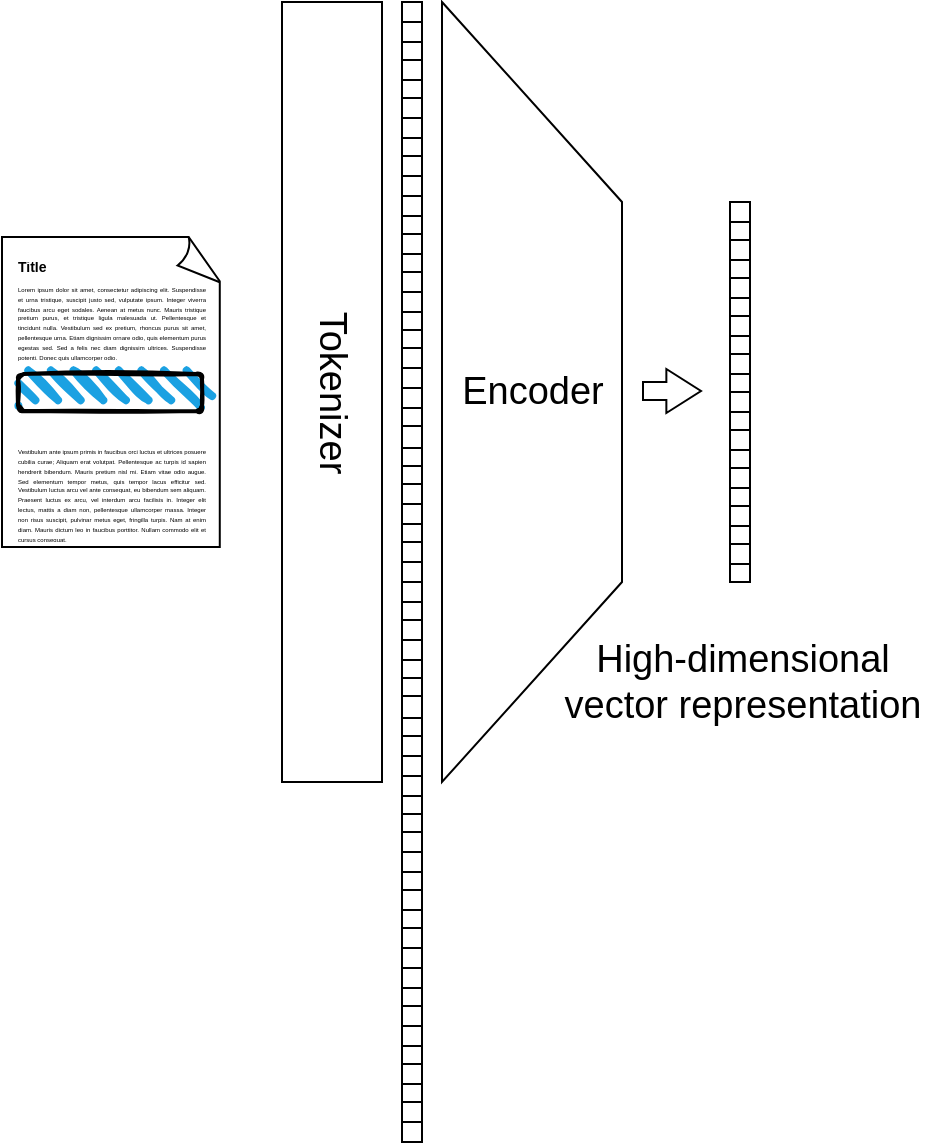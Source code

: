 <mxfile version="28.2.1">
  <diagram name="Page-1" id="63RkQB6hJiAMp5PNXHpP">
    <mxGraphModel dx="523" dy="417" grid="1" gridSize="10" guides="1" tooltips="1" connect="1" arrows="1" fold="1" page="1" pageScale="1" pageWidth="980" pageHeight="690" math="0" shadow="0">
      <root>
        <mxCell id="0" />
        <mxCell id="1" parent="0" />
        <mxCell id="D6EPefc00M1v3JbbzIcs-1" value="" style="shape=trapezoid;perimeter=trapezoidPerimeter;whiteSpace=wrap;html=1;fixedSize=1;rotation=90;size=100;" parent="1" vertex="1">
          <mxGeometry x="90" y="160" width="390" height="90" as="geometry" />
        </mxCell>
        <mxCell id="D6EPefc00M1v3JbbzIcs-21" value="" style="shape=table;startSize=0;container=1;collapsible=0;childLayout=tableLayout;" parent="1" vertex="1">
          <mxGeometry x="384" y="110" width="10" height="190" as="geometry" />
        </mxCell>
        <mxCell id="D6EPefc00M1v3JbbzIcs-22" value="" style="shape=tableRow;horizontal=0;startSize=0;swimlaneHead=0;swimlaneBody=0;strokeColor=inherit;top=0;left=0;bottom=0;right=0;collapsible=0;dropTarget=0;fillColor=none;points=[[0,0.5],[1,0.5]];portConstraint=eastwest;" parent="D6EPefc00M1v3JbbzIcs-21" vertex="1">
          <mxGeometry width="10" height="10" as="geometry" />
        </mxCell>
        <mxCell id="D6EPefc00M1v3JbbzIcs-23" value="" style="shape=partialRectangle;html=1;whiteSpace=wrap;connectable=0;strokeColor=inherit;overflow=hidden;fillColor=none;top=0;left=0;bottom=0;right=0;pointerEvents=1;" parent="D6EPefc00M1v3JbbzIcs-22" vertex="1">
          <mxGeometry width="10" height="10" as="geometry">
            <mxRectangle width="10" height="10" as="alternateBounds" />
          </mxGeometry>
        </mxCell>
        <mxCell id="D6EPefc00M1v3JbbzIcs-24" value="" style="shape=tableRow;horizontal=0;startSize=0;swimlaneHead=0;swimlaneBody=0;strokeColor=inherit;top=0;left=0;bottom=0;right=0;collapsible=0;dropTarget=0;fillColor=none;points=[[0,0.5],[1,0.5]];portConstraint=eastwest;" parent="D6EPefc00M1v3JbbzIcs-21" vertex="1">
          <mxGeometry y="10" width="10" height="9" as="geometry" />
        </mxCell>
        <mxCell id="D6EPefc00M1v3JbbzIcs-25" value="" style="shape=partialRectangle;html=1;whiteSpace=wrap;connectable=0;strokeColor=inherit;overflow=hidden;fillColor=none;top=0;left=0;bottom=0;right=0;pointerEvents=1;" parent="D6EPefc00M1v3JbbzIcs-24" vertex="1">
          <mxGeometry width="10" height="9" as="geometry">
            <mxRectangle width="10" height="9" as="alternateBounds" />
          </mxGeometry>
        </mxCell>
        <mxCell id="D6EPefc00M1v3JbbzIcs-26" value="" style="shape=tableRow;horizontal=0;startSize=0;swimlaneHead=0;swimlaneBody=0;strokeColor=inherit;top=0;left=0;bottom=0;right=0;collapsible=0;dropTarget=0;fillColor=none;points=[[0,0.5],[1,0.5]];portConstraint=eastwest;" parent="D6EPefc00M1v3JbbzIcs-21" vertex="1">
          <mxGeometry y="19" width="10" height="10" as="geometry" />
        </mxCell>
        <mxCell id="D6EPefc00M1v3JbbzIcs-27" value="" style="shape=partialRectangle;html=1;whiteSpace=wrap;connectable=0;strokeColor=inherit;overflow=hidden;fillColor=none;top=0;left=0;bottom=0;right=0;pointerEvents=1;" parent="D6EPefc00M1v3JbbzIcs-26" vertex="1">
          <mxGeometry width="10" height="10" as="geometry">
            <mxRectangle width="10" height="10" as="alternateBounds" />
          </mxGeometry>
        </mxCell>
        <mxCell id="D6EPefc00M1v3JbbzIcs-28" value="" style="shape=tableRow;horizontal=0;startSize=0;swimlaneHead=0;swimlaneBody=0;strokeColor=inherit;top=0;left=0;bottom=0;right=0;collapsible=0;dropTarget=0;fillColor=none;points=[[0,0.5],[1,0.5]];portConstraint=eastwest;" parent="D6EPefc00M1v3JbbzIcs-21" vertex="1">
          <mxGeometry y="29" width="10" height="9" as="geometry" />
        </mxCell>
        <mxCell id="D6EPefc00M1v3JbbzIcs-29" value="" style="shape=partialRectangle;html=1;whiteSpace=wrap;connectable=0;strokeColor=inherit;overflow=hidden;fillColor=none;top=0;left=0;bottom=0;right=0;pointerEvents=1;" parent="D6EPefc00M1v3JbbzIcs-28" vertex="1">
          <mxGeometry width="10" height="9" as="geometry">
            <mxRectangle width="10" height="9" as="alternateBounds" />
          </mxGeometry>
        </mxCell>
        <mxCell id="D6EPefc00M1v3JbbzIcs-30" value="" style="shape=tableRow;horizontal=0;startSize=0;swimlaneHead=0;swimlaneBody=0;strokeColor=inherit;top=0;left=0;bottom=0;right=0;collapsible=0;dropTarget=0;fillColor=none;points=[[0,0.5],[1,0.5]];portConstraint=eastwest;" parent="D6EPefc00M1v3JbbzIcs-21" vertex="1">
          <mxGeometry y="38" width="10" height="10" as="geometry" />
        </mxCell>
        <mxCell id="D6EPefc00M1v3JbbzIcs-31" value="" style="shape=partialRectangle;html=1;whiteSpace=wrap;connectable=0;strokeColor=inherit;overflow=hidden;fillColor=none;top=0;left=0;bottom=0;right=0;pointerEvents=1;" parent="D6EPefc00M1v3JbbzIcs-30" vertex="1">
          <mxGeometry width="10" height="10" as="geometry">
            <mxRectangle width="10" height="10" as="alternateBounds" />
          </mxGeometry>
        </mxCell>
        <mxCell id="D6EPefc00M1v3JbbzIcs-32" value="" style="shape=tableRow;horizontal=0;startSize=0;swimlaneHead=0;swimlaneBody=0;strokeColor=inherit;top=0;left=0;bottom=0;right=0;collapsible=0;dropTarget=0;fillColor=none;points=[[0,0.5],[1,0.5]];portConstraint=eastwest;" parent="D6EPefc00M1v3JbbzIcs-21" vertex="1">
          <mxGeometry y="48" width="10" height="9" as="geometry" />
        </mxCell>
        <mxCell id="D6EPefc00M1v3JbbzIcs-33" value="" style="shape=partialRectangle;html=1;whiteSpace=wrap;connectable=0;strokeColor=inherit;overflow=hidden;fillColor=none;top=0;left=0;bottom=0;right=0;pointerEvents=1;" parent="D6EPefc00M1v3JbbzIcs-32" vertex="1">
          <mxGeometry width="10" height="9" as="geometry">
            <mxRectangle width="10" height="9" as="alternateBounds" />
          </mxGeometry>
        </mxCell>
        <mxCell id="D6EPefc00M1v3JbbzIcs-34" value="" style="shape=tableRow;horizontal=0;startSize=0;swimlaneHead=0;swimlaneBody=0;strokeColor=inherit;top=0;left=0;bottom=0;right=0;collapsible=0;dropTarget=0;fillColor=none;points=[[0,0.5],[1,0.5]];portConstraint=eastwest;" parent="D6EPefc00M1v3JbbzIcs-21" vertex="1">
          <mxGeometry y="57" width="10" height="10" as="geometry" />
        </mxCell>
        <mxCell id="D6EPefc00M1v3JbbzIcs-35" value="" style="shape=partialRectangle;html=1;whiteSpace=wrap;connectable=0;strokeColor=inherit;overflow=hidden;fillColor=none;top=0;left=0;bottom=0;right=0;pointerEvents=1;" parent="D6EPefc00M1v3JbbzIcs-34" vertex="1">
          <mxGeometry width="10" height="10" as="geometry">
            <mxRectangle width="10" height="10" as="alternateBounds" />
          </mxGeometry>
        </mxCell>
        <mxCell id="D6EPefc00M1v3JbbzIcs-36" value="" style="shape=tableRow;horizontal=0;startSize=0;swimlaneHead=0;swimlaneBody=0;strokeColor=inherit;top=0;left=0;bottom=0;right=0;collapsible=0;dropTarget=0;fillColor=none;points=[[0,0.5],[1,0.5]];portConstraint=eastwest;" parent="D6EPefc00M1v3JbbzIcs-21" vertex="1">
          <mxGeometry y="67" width="10" height="9" as="geometry" />
        </mxCell>
        <mxCell id="D6EPefc00M1v3JbbzIcs-37" value="" style="shape=partialRectangle;html=1;whiteSpace=wrap;connectable=0;strokeColor=inherit;overflow=hidden;fillColor=none;top=0;left=0;bottom=0;right=0;pointerEvents=1;" parent="D6EPefc00M1v3JbbzIcs-36" vertex="1">
          <mxGeometry width="10" height="9" as="geometry">
            <mxRectangle width="10" height="9" as="alternateBounds" />
          </mxGeometry>
        </mxCell>
        <mxCell id="D6EPefc00M1v3JbbzIcs-38" value="" style="shape=tableRow;horizontal=0;startSize=0;swimlaneHead=0;swimlaneBody=0;strokeColor=inherit;top=0;left=0;bottom=0;right=0;collapsible=0;dropTarget=0;fillColor=none;points=[[0,0.5],[1,0.5]];portConstraint=eastwest;" parent="D6EPefc00M1v3JbbzIcs-21" vertex="1">
          <mxGeometry y="76" width="10" height="10" as="geometry" />
        </mxCell>
        <mxCell id="D6EPefc00M1v3JbbzIcs-39" value="" style="shape=partialRectangle;html=1;whiteSpace=wrap;connectable=0;strokeColor=inherit;overflow=hidden;fillColor=none;top=0;left=0;bottom=0;right=0;pointerEvents=1;" parent="D6EPefc00M1v3JbbzIcs-38" vertex="1">
          <mxGeometry width="10" height="10" as="geometry">
            <mxRectangle width="10" height="10" as="alternateBounds" />
          </mxGeometry>
        </mxCell>
        <mxCell id="D6EPefc00M1v3JbbzIcs-40" value="" style="shape=tableRow;horizontal=0;startSize=0;swimlaneHead=0;swimlaneBody=0;strokeColor=inherit;top=0;left=0;bottom=0;right=0;collapsible=0;dropTarget=0;fillColor=none;points=[[0,0.5],[1,0.5]];portConstraint=eastwest;" parent="D6EPefc00M1v3JbbzIcs-21" vertex="1">
          <mxGeometry y="86" width="10" height="9" as="geometry" />
        </mxCell>
        <mxCell id="D6EPefc00M1v3JbbzIcs-41" value="" style="shape=partialRectangle;html=1;whiteSpace=wrap;connectable=0;strokeColor=inherit;overflow=hidden;fillColor=none;top=0;left=0;bottom=0;right=0;pointerEvents=1;" parent="D6EPefc00M1v3JbbzIcs-40" vertex="1">
          <mxGeometry width="10" height="9" as="geometry">
            <mxRectangle width="10" height="9" as="alternateBounds" />
          </mxGeometry>
        </mxCell>
        <mxCell id="D6EPefc00M1v3JbbzIcs-42" value="" style="shape=tableRow;horizontal=0;startSize=0;swimlaneHead=0;swimlaneBody=0;strokeColor=inherit;top=0;left=0;bottom=0;right=0;collapsible=0;dropTarget=0;fillColor=none;points=[[0,0.5],[1,0.5]];portConstraint=eastwest;" parent="D6EPefc00M1v3JbbzIcs-21" vertex="1">
          <mxGeometry y="95" width="10" height="10" as="geometry" />
        </mxCell>
        <mxCell id="D6EPefc00M1v3JbbzIcs-43" value="" style="shape=partialRectangle;html=1;whiteSpace=wrap;connectable=0;strokeColor=inherit;overflow=hidden;fillColor=none;top=0;left=0;bottom=0;right=0;pointerEvents=1;" parent="D6EPefc00M1v3JbbzIcs-42" vertex="1">
          <mxGeometry width="10" height="10" as="geometry">
            <mxRectangle width="10" height="10" as="alternateBounds" />
          </mxGeometry>
        </mxCell>
        <mxCell id="D6EPefc00M1v3JbbzIcs-44" value="" style="shape=tableRow;horizontal=0;startSize=0;swimlaneHead=0;swimlaneBody=0;strokeColor=inherit;top=0;left=0;bottom=0;right=0;collapsible=0;dropTarget=0;fillColor=none;points=[[0,0.5],[1,0.5]];portConstraint=eastwest;" parent="D6EPefc00M1v3JbbzIcs-21" vertex="1">
          <mxGeometry y="105" width="10" height="9" as="geometry" />
        </mxCell>
        <mxCell id="D6EPefc00M1v3JbbzIcs-45" value="" style="shape=partialRectangle;html=1;whiteSpace=wrap;connectable=0;strokeColor=inherit;overflow=hidden;fillColor=none;top=0;left=0;bottom=0;right=0;pointerEvents=1;" parent="D6EPefc00M1v3JbbzIcs-44" vertex="1">
          <mxGeometry width="10" height="9" as="geometry">
            <mxRectangle width="10" height="9" as="alternateBounds" />
          </mxGeometry>
        </mxCell>
        <mxCell id="D6EPefc00M1v3JbbzIcs-46" value="" style="shape=tableRow;horizontal=0;startSize=0;swimlaneHead=0;swimlaneBody=0;strokeColor=inherit;top=0;left=0;bottom=0;right=0;collapsible=0;dropTarget=0;fillColor=none;points=[[0,0.5],[1,0.5]];portConstraint=eastwest;" parent="D6EPefc00M1v3JbbzIcs-21" vertex="1">
          <mxGeometry y="114" width="10" height="10" as="geometry" />
        </mxCell>
        <mxCell id="D6EPefc00M1v3JbbzIcs-47" value="" style="shape=partialRectangle;html=1;whiteSpace=wrap;connectable=0;strokeColor=inherit;overflow=hidden;fillColor=none;top=0;left=0;bottom=0;right=0;pointerEvents=1;" parent="D6EPefc00M1v3JbbzIcs-46" vertex="1">
          <mxGeometry width="10" height="10" as="geometry">
            <mxRectangle width="10" height="10" as="alternateBounds" />
          </mxGeometry>
        </mxCell>
        <mxCell id="D6EPefc00M1v3JbbzIcs-48" value="" style="shape=tableRow;horizontal=0;startSize=0;swimlaneHead=0;swimlaneBody=0;strokeColor=inherit;top=0;left=0;bottom=0;right=0;collapsible=0;dropTarget=0;fillColor=none;points=[[0,0.5],[1,0.5]];portConstraint=eastwest;" parent="D6EPefc00M1v3JbbzIcs-21" vertex="1">
          <mxGeometry y="124" width="10" height="9" as="geometry" />
        </mxCell>
        <mxCell id="D6EPefc00M1v3JbbzIcs-49" value="" style="shape=partialRectangle;html=1;whiteSpace=wrap;connectable=0;strokeColor=inherit;overflow=hidden;fillColor=none;top=0;left=0;bottom=0;right=0;pointerEvents=1;" parent="D6EPefc00M1v3JbbzIcs-48" vertex="1">
          <mxGeometry width="10" height="9" as="geometry">
            <mxRectangle width="10" height="9" as="alternateBounds" />
          </mxGeometry>
        </mxCell>
        <mxCell id="D6EPefc00M1v3JbbzIcs-50" value="" style="shape=tableRow;horizontal=0;startSize=0;swimlaneHead=0;swimlaneBody=0;strokeColor=inherit;top=0;left=0;bottom=0;right=0;collapsible=0;dropTarget=0;fillColor=none;points=[[0,0.5],[1,0.5]];portConstraint=eastwest;" parent="D6EPefc00M1v3JbbzIcs-21" vertex="1">
          <mxGeometry y="133" width="10" height="10" as="geometry" />
        </mxCell>
        <mxCell id="D6EPefc00M1v3JbbzIcs-51" value="" style="shape=partialRectangle;html=1;whiteSpace=wrap;connectable=0;strokeColor=inherit;overflow=hidden;fillColor=none;top=0;left=0;bottom=0;right=0;pointerEvents=1;" parent="D6EPefc00M1v3JbbzIcs-50" vertex="1">
          <mxGeometry width="10" height="10" as="geometry">
            <mxRectangle width="10" height="10" as="alternateBounds" />
          </mxGeometry>
        </mxCell>
        <mxCell id="D6EPefc00M1v3JbbzIcs-52" value="" style="shape=tableRow;horizontal=0;startSize=0;swimlaneHead=0;swimlaneBody=0;strokeColor=inherit;top=0;left=0;bottom=0;right=0;collapsible=0;dropTarget=0;fillColor=none;points=[[0,0.5],[1,0.5]];portConstraint=eastwest;" parent="D6EPefc00M1v3JbbzIcs-21" vertex="1">
          <mxGeometry y="143" width="10" height="9" as="geometry" />
        </mxCell>
        <mxCell id="D6EPefc00M1v3JbbzIcs-53" value="" style="shape=partialRectangle;html=1;whiteSpace=wrap;connectable=0;strokeColor=inherit;overflow=hidden;fillColor=none;top=0;left=0;bottom=0;right=0;pointerEvents=1;" parent="D6EPefc00M1v3JbbzIcs-52" vertex="1">
          <mxGeometry width="10" height="9" as="geometry">
            <mxRectangle width="10" height="9" as="alternateBounds" />
          </mxGeometry>
        </mxCell>
        <mxCell id="D6EPefc00M1v3JbbzIcs-54" value="" style="shape=tableRow;horizontal=0;startSize=0;swimlaneHead=0;swimlaneBody=0;strokeColor=inherit;top=0;left=0;bottom=0;right=0;collapsible=0;dropTarget=0;fillColor=none;points=[[0,0.5],[1,0.5]];portConstraint=eastwest;" parent="D6EPefc00M1v3JbbzIcs-21" vertex="1">
          <mxGeometry y="152" width="10" height="10" as="geometry" />
        </mxCell>
        <mxCell id="D6EPefc00M1v3JbbzIcs-55" value="" style="shape=partialRectangle;html=1;whiteSpace=wrap;connectable=0;strokeColor=inherit;overflow=hidden;fillColor=none;top=0;left=0;bottom=0;right=0;pointerEvents=1;" parent="D6EPefc00M1v3JbbzIcs-54" vertex="1">
          <mxGeometry width="10" height="10" as="geometry">
            <mxRectangle width="10" height="10" as="alternateBounds" />
          </mxGeometry>
        </mxCell>
        <mxCell id="D6EPefc00M1v3JbbzIcs-56" value="" style="shape=tableRow;horizontal=0;startSize=0;swimlaneHead=0;swimlaneBody=0;strokeColor=inherit;top=0;left=0;bottom=0;right=0;collapsible=0;dropTarget=0;fillColor=none;points=[[0,0.5],[1,0.5]];portConstraint=eastwest;" parent="D6EPefc00M1v3JbbzIcs-21" vertex="1">
          <mxGeometry y="162" width="10" height="9" as="geometry" />
        </mxCell>
        <mxCell id="D6EPefc00M1v3JbbzIcs-57" value="" style="shape=partialRectangle;html=1;whiteSpace=wrap;connectable=0;strokeColor=inherit;overflow=hidden;fillColor=none;top=0;left=0;bottom=0;right=0;pointerEvents=1;" parent="D6EPefc00M1v3JbbzIcs-56" vertex="1">
          <mxGeometry width="10" height="9" as="geometry">
            <mxRectangle width="10" height="9" as="alternateBounds" />
          </mxGeometry>
        </mxCell>
        <mxCell id="D6EPefc00M1v3JbbzIcs-58" value="" style="shape=tableRow;horizontal=0;startSize=0;swimlaneHead=0;swimlaneBody=0;strokeColor=inherit;top=0;left=0;bottom=0;right=0;collapsible=0;dropTarget=0;fillColor=none;points=[[0,0.5],[1,0.5]];portConstraint=eastwest;" parent="D6EPefc00M1v3JbbzIcs-21" vertex="1">
          <mxGeometry y="171" width="10" height="10" as="geometry" />
        </mxCell>
        <mxCell id="D6EPefc00M1v3JbbzIcs-59" value="" style="shape=partialRectangle;html=1;whiteSpace=wrap;connectable=0;strokeColor=inherit;overflow=hidden;fillColor=none;top=0;left=0;bottom=0;right=0;pointerEvents=1;" parent="D6EPefc00M1v3JbbzIcs-58" vertex="1">
          <mxGeometry width="10" height="10" as="geometry">
            <mxRectangle width="10" height="10" as="alternateBounds" />
          </mxGeometry>
        </mxCell>
        <mxCell id="D6EPefc00M1v3JbbzIcs-60" value="" style="shape=tableRow;horizontal=0;startSize=0;swimlaneHead=0;swimlaneBody=0;strokeColor=inherit;top=0;left=0;bottom=0;right=0;collapsible=0;dropTarget=0;fillColor=none;points=[[0,0.5],[1,0.5]];portConstraint=eastwest;" parent="D6EPefc00M1v3JbbzIcs-21" vertex="1">
          <mxGeometry y="181" width="10" height="9" as="geometry" />
        </mxCell>
        <mxCell id="D6EPefc00M1v3JbbzIcs-61" value="" style="shape=partialRectangle;html=1;whiteSpace=wrap;connectable=0;strokeColor=inherit;overflow=hidden;fillColor=none;top=0;left=0;bottom=0;right=0;pointerEvents=1;" parent="D6EPefc00M1v3JbbzIcs-60" vertex="1">
          <mxGeometry width="10" height="9" as="geometry">
            <mxRectangle width="10" height="9" as="alternateBounds" />
          </mxGeometry>
        </mxCell>
        <mxCell id="D6EPefc00M1v3JbbzIcs-62" value="&lt;div&gt;&lt;font style=&quot;font-size: 19px;&quot;&gt;High-dimensional&lt;/font&gt;&lt;/div&gt;&lt;div&gt;&lt;font style=&quot;font-size: 19px;&quot;&gt;vector representation&lt;/font&gt;&lt;/div&gt;" style="text;html=1;align=center;verticalAlign=middle;resizable=0;points=[];autosize=1;strokeColor=none;fillColor=none;" parent="1" vertex="1">
          <mxGeometry x="290" y="320" width="200" height="60" as="geometry" />
        </mxCell>
        <mxCell id="D6EPefc00M1v3JbbzIcs-63" value="&lt;font style=&quot;font-size: 19px;&quot;&gt;Encoder&lt;/font&gt;" style="text;html=1;align=center;verticalAlign=middle;resizable=0;points=[];autosize=1;strokeColor=none;fillColor=none;" parent="1" vertex="1">
          <mxGeometry x="240" y="185" width="90" height="40" as="geometry" />
        </mxCell>
        <mxCell id="D6EPefc00M1v3JbbzIcs-64" value="" style="shape=flexArrow;endArrow=classic;html=1;rounded=0;width=9;endSize=5.44;endWidth=12;" parent="1" edge="1">
          <mxGeometry width="50" height="50" relative="1" as="geometry">
            <mxPoint x="340" y="204.5" as="sourcePoint" />
            <mxPoint x="370" y="204.5" as="targetPoint" />
          </mxGeometry>
        </mxCell>
        <mxCell id="hwl1pWc82w8BFcPSDjfb-5" value="" style="group" vertex="1" connectable="0" parent="1">
          <mxGeometry x="20" y="127.5" width="110" height="155" as="geometry" />
        </mxCell>
        <mxCell id="hwl1pWc82w8BFcPSDjfb-1" value="" style="whiteSpace=wrap;html=1;shape=mxgraph.basic.document" vertex="1" parent="hwl1pWc82w8BFcPSDjfb-5">
          <mxGeometry width="110" height="155" as="geometry" />
        </mxCell>
        <mxCell id="hwl1pWc82w8BFcPSDjfb-3" value="&lt;div style=&quot;line-height: 30%;&quot;&gt;&lt;div align=&quot;justify&quot;&gt;&lt;font style=&quot;line-height: 30%; font-size: 7px;&quot;&gt;&lt;b&gt;Title&lt;/b&gt;&lt;/font&gt;&lt;font style=&quot;line-height: 30%; font-size: 3px;&quot;&gt;&lt;font&gt;&lt;br&gt;&lt;br&gt;Lorem ipsum dolor sit amet, consectetur adipiscing elit. Suspendisse et urna tristique, suscipit justo sed, vulputate ipsum. Integer viverra faucibus arcu eget sodales. Aenean at metus nunc. Mauris tristique pretium purus, et tristique ligula malesuada ut. Pellentesque et tincidunt nulla. Vestibulum sed ex pretium, rhoncus purus sit amet, pellentesque urna. Etiam dignissim ornare odio, quis elementum purus egestas sed. Sed a felis nec diam dignissim ultrices. Suspendisse potenti. Donec quis ullamcorper odio.&lt;/font&gt;&lt;/font&gt;&lt;/div&gt;&lt;div align=&quot;justify&quot; style=&quot;line-height: 0%;&quot;&gt;&lt;font style=&quot;font-size: 3px;&quot;&gt;&lt;br&gt;&lt;/font&gt;&lt;/div&gt;&lt;div align=&quot;justify&quot; style=&quot;line-height: 0%;&quot;&gt;&lt;font style=&quot;font-size: 3px;&quot;&gt;&lt;br&gt;&lt;/font&gt;&lt;/div&gt;&lt;div align=&quot;justify&quot; style=&quot;line-height: 0%;&quot;&gt;&lt;font style=&quot;font-size: 3px;&quot;&gt;&lt;br&gt;&lt;/font&gt;&lt;/div&gt;&lt;div align=&quot;justify&quot; style=&quot;line-height: 0%;&quot;&gt;&lt;font style=&quot;font-size: 3px;&quot;&gt;&lt;br&gt;&lt;/font&gt;&lt;/div&gt;&lt;div align=&quot;justify&quot; style=&quot;line-height: 0%;&quot;&gt;&lt;font style=&quot;font-size: 3px;&quot;&gt;&lt;br&gt;&lt;/font&gt;&lt;/div&gt;&lt;div align=&quot;justify&quot; style=&quot;line-height: 0%;&quot;&gt;&lt;font style=&quot;font-size: 3px;&quot;&gt;&lt;br&gt;&lt;/font&gt;&lt;/div&gt;&lt;div align=&quot;justify&quot; style=&quot;line-height: 0%;&quot;&gt;&lt;font style=&quot;font-size: 3px;&quot;&gt;&lt;br&gt;&lt;/font&gt;&lt;/div&gt;&lt;div align=&quot;justify&quot; style=&quot;line-height: 0%;&quot;&gt;&lt;font style=&quot;font-size: 3px;&quot;&gt;&lt;br&gt;&lt;/font&gt;&lt;/div&gt;&lt;div align=&quot;justify&quot; style=&quot;line-height: 0%;&quot;&gt;&lt;font style=&quot;font-size: 3px;&quot;&gt;&lt;br&gt;&lt;/font&gt;&lt;/div&gt;&lt;div align=&quot;justify&quot; style=&quot;line-height: 0%;&quot;&gt;&lt;font style=&quot;font-size: 3px;&quot;&gt;&lt;br&gt;&lt;/font&gt;&lt;/div&gt;&lt;div align=&quot;justify&quot; style=&quot;line-height: 0%;&quot;&gt;&lt;font style=&quot;font-size: 3px;&quot;&gt;&lt;br&gt;&lt;/font&gt;&lt;/div&gt;&lt;div align=&quot;justify&quot; style=&quot;line-height: 0%;&quot;&gt;&lt;font style=&quot;font-size: 3px;&quot;&gt;&lt;br&gt;&lt;/font&gt;&lt;/div&gt;&lt;div align=&quot;justify&quot; style=&quot;line-height: 0%;&quot;&gt;&lt;font style=&quot;font-size: 3px;&quot;&gt;&lt;br&gt;&lt;/font&gt;&lt;/div&gt;&lt;div align=&quot;justify&quot; style=&quot;line-height: 0%;&quot;&gt;&lt;font style=&quot;font-size: 3px;&quot;&gt;&lt;br&gt;&lt;/font&gt;&lt;/div&gt;&lt;div align=&quot;justify&quot;&gt;&lt;font style=&quot;line-height: 30%; font-size: 3px;&quot;&gt;Vestibulum ante ipsum primis in faucibus orci luctus et ultrices posuere cubilia curae; Aliquam erat volutpat. Pellentesque ac turpis id sapien hendrerit bibendum. Mauris pretium nisl mi. Etiam vitae odio augue. Sed elementum tempor metus, quis tempor lacus efficitur sed. Vestibulum luctus arcu vel ante consequat, eu bibendum sem aliquam. Praesent luctus ex arcu, vel interdum arcu facilisis in. Integer elit lectus, mattis a diam non, pellentesque ullamcorper massa. Integer non risus suscipit, pulvinar metus eget, fringilla turpis. Nam at enim diam. Mauris dictum leo in faucibus porttitor. Nullam commodo elit et cursus consequat.&lt;/font&gt;&lt;/div&gt;&lt;/div&gt;" style="text;html=1;whiteSpace=wrap;overflow=hidden;rounded=0;spacing=0;" vertex="1" parent="hwl1pWc82w8BFcPSDjfb-5">
          <mxGeometry x="8" y="7" width="92" height="140" as="geometry" />
        </mxCell>
        <mxCell id="hwl1pWc82w8BFcPSDjfb-4" value="" style="rounded=1;whiteSpace=wrap;html=1;strokeWidth=2;fillWeight=4;hachureGap=8;hachureAngle=45;fillColor=#1ba1e2;sketch=1;" vertex="1" parent="hwl1pWc82w8BFcPSDjfb-5">
          <mxGeometry x="8" y="68.5" width="92" height="18.5" as="geometry" />
        </mxCell>
        <mxCell id="hwl1pWc82w8BFcPSDjfb-48" value="" style="rounded=0;whiteSpace=wrap;html=1;" vertex="1" parent="1">
          <mxGeometry x="160" y="10" width="50" height="390" as="geometry" />
        </mxCell>
        <mxCell id="hwl1pWc82w8BFcPSDjfb-49" value="" style="shape=table;startSize=0;container=1;collapsible=0;childLayout=tableLayout;" vertex="1" parent="1">
          <mxGeometry x="220" y="10" width="10" height="570" as="geometry" />
        </mxCell>
        <mxCell id="hwl1pWc82w8BFcPSDjfb-50" value="" style="shape=tableRow;horizontal=0;startSize=0;swimlaneHead=0;swimlaneBody=0;strokeColor=inherit;top=0;left=0;bottom=0;right=0;collapsible=0;dropTarget=0;fillColor=none;points=[[0,0.5],[1,0.5]];portConstraint=eastwest;" vertex="1" parent="hwl1pWc82w8BFcPSDjfb-49">
          <mxGeometry width="10" height="10" as="geometry" />
        </mxCell>
        <mxCell id="hwl1pWc82w8BFcPSDjfb-51" value="" style="shape=partialRectangle;html=1;whiteSpace=wrap;connectable=0;strokeColor=inherit;overflow=hidden;fillColor=none;top=0;left=0;bottom=0;right=0;pointerEvents=1;" vertex="1" parent="hwl1pWc82w8BFcPSDjfb-50">
          <mxGeometry width="10" height="10" as="geometry">
            <mxRectangle width="10" height="10" as="alternateBounds" />
          </mxGeometry>
        </mxCell>
        <mxCell id="hwl1pWc82w8BFcPSDjfb-52" value="" style="shape=tableRow;horizontal=0;startSize=0;swimlaneHead=0;swimlaneBody=0;strokeColor=inherit;top=0;left=0;bottom=0;right=0;collapsible=0;dropTarget=0;fillColor=none;points=[[0,0.5],[1,0.5]];portConstraint=eastwest;" vertex="1" parent="hwl1pWc82w8BFcPSDjfb-49">
          <mxGeometry y="10" width="10" height="10" as="geometry" />
        </mxCell>
        <mxCell id="hwl1pWc82w8BFcPSDjfb-53" value="" style="shape=partialRectangle;html=1;whiteSpace=wrap;connectable=0;strokeColor=inherit;overflow=hidden;fillColor=none;top=0;left=0;bottom=0;right=0;pointerEvents=1;" vertex="1" parent="hwl1pWc82w8BFcPSDjfb-52">
          <mxGeometry width="10" height="10" as="geometry">
            <mxRectangle width="10" height="10" as="alternateBounds" />
          </mxGeometry>
        </mxCell>
        <mxCell id="hwl1pWc82w8BFcPSDjfb-54" value="" style="shape=tableRow;horizontal=0;startSize=0;swimlaneHead=0;swimlaneBody=0;strokeColor=inherit;top=0;left=0;bottom=0;right=0;collapsible=0;dropTarget=0;fillColor=none;points=[[0,0.5],[1,0.5]];portConstraint=eastwest;" vertex="1" parent="hwl1pWc82w8BFcPSDjfb-49">
          <mxGeometry y="20" width="10" height="9" as="geometry" />
        </mxCell>
        <mxCell id="hwl1pWc82w8BFcPSDjfb-55" value="" style="shape=partialRectangle;html=1;whiteSpace=wrap;connectable=0;strokeColor=inherit;overflow=hidden;fillColor=none;top=0;left=0;bottom=0;right=0;pointerEvents=1;" vertex="1" parent="hwl1pWc82w8BFcPSDjfb-54">
          <mxGeometry width="10" height="9" as="geometry">
            <mxRectangle width="10" height="9" as="alternateBounds" />
          </mxGeometry>
        </mxCell>
        <mxCell id="hwl1pWc82w8BFcPSDjfb-56" value="" style="shape=tableRow;horizontal=0;startSize=0;swimlaneHead=0;swimlaneBody=0;strokeColor=inherit;top=0;left=0;bottom=0;right=0;collapsible=0;dropTarget=0;fillColor=none;points=[[0,0.5],[1,0.5]];portConstraint=eastwest;" vertex="1" parent="hwl1pWc82w8BFcPSDjfb-49">
          <mxGeometry y="29" width="10" height="10" as="geometry" />
        </mxCell>
        <mxCell id="hwl1pWc82w8BFcPSDjfb-57" value="" style="shape=partialRectangle;html=1;whiteSpace=wrap;connectable=0;strokeColor=inherit;overflow=hidden;fillColor=none;top=0;left=0;bottom=0;right=0;pointerEvents=1;" vertex="1" parent="hwl1pWc82w8BFcPSDjfb-56">
          <mxGeometry width="10" height="10" as="geometry">
            <mxRectangle width="10" height="10" as="alternateBounds" />
          </mxGeometry>
        </mxCell>
        <mxCell id="hwl1pWc82w8BFcPSDjfb-58" value="" style="shape=tableRow;horizontal=0;startSize=0;swimlaneHead=0;swimlaneBody=0;strokeColor=inherit;top=0;left=0;bottom=0;right=0;collapsible=0;dropTarget=0;fillColor=none;points=[[0,0.5],[1,0.5]];portConstraint=eastwest;" vertex="1" parent="hwl1pWc82w8BFcPSDjfb-49">
          <mxGeometry y="39" width="10" height="9" as="geometry" />
        </mxCell>
        <mxCell id="hwl1pWc82w8BFcPSDjfb-59" value="" style="shape=partialRectangle;html=1;whiteSpace=wrap;connectable=0;strokeColor=inherit;overflow=hidden;fillColor=none;top=0;left=0;bottom=0;right=0;pointerEvents=1;" vertex="1" parent="hwl1pWc82w8BFcPSDjfb-58">
          <mxGeometry width="10" height="9" as="geometry">
            <mxRectangle width="10" height="9" as="alternateBounds" />
          </mxGeometry>
        </mxCell>
        <mxCell id="hwl1pWc82w8BFcPSDjfb-60" value="" style="shape=tableRow;horizontal=0;startSize=0;swimlaneHead=0;swimlaneBody=0;strokeColor=inherit;top=0;left=0;bottom=0;right=0;collapsible=0;dropTarget=0;fillColor=none;points=[[0,0.5],[1,0.5]];portConstraint=eastwest;" vertex="1" parent="hwl1pWc82w8BFcPSDjfb-49">
          <mxGeometry y="48" width="10" height="10" as="geometry" />
        </mxCell>
        <mxCell id="hwl1pWc82w8BFcPSDjfb-61" value="" style="shape=partialRectangle;html=1;whiteSpace=wrap;connectable=0;strokeColor=inherit;overflow=hidden;fillColor=none;top=0;left=0;bottom=0;right=0;pointerEvents=1;" vertex="1" parent="hwl1pWc82w8BFcPSDjfb-60">
          <mxGeometry width="10" height="10" as="geometry">
            <mxRectangle width="10" height="10" as="alternateBounds" />
          </mxGeometry>
        </mxCell>
        <mxCell id="hwl1pWc82w8BFcPSDjfb-62" value="" style="shape=tableRow;horizontal=0;startSize=0;swimlaneHead=0;swimlaneBody=0;strokeColor=inherit;top=0;left=0;bottom=0;right=0;collapsible=0;dropTarget=0;fillColor=none;points=[[0,0.5],[1,0.5]];portConstraint=eastwest;" vertex="1" parent="hwl1pWc82w8BFcPSDjfb-49">
          <mxGeometry y="58" width="10" height="10" as="geometry" />
        </mxCell>
        <mxCell id="hwl1pWc82w8BFcPSDjfb-63" value="" style="shape=partialRectangle;html=1;whiteSpace=wrap;connectable=0;strokeColor=inherit;overflow=hidden;fillColor=none;top=0;left=0;bottom=0;right=0;pointerEvents=1;" vertex="1" parent="hwl1pWc82w8BFcPSDjfb-62">
          <mxGeometry width="10" height="10" as="geometry">
            <mxRectangle width="10" height="10" as="alternateBounds" />
          </mxGeometry>
        </mxCell>
        <mxCell id="hwl1pWc82w8BFcPSDjfb-64" value="" style="shape=tableRow;horizontal=0;startSize=0;swimlaneHead=0;swimlaneBody=0;strokeColor=inherit;top=0;left=0;bottom=0;right=0;collapsible=0;dropTarget=0;fillColor=none;points=[[0,0.5],[1,0.5]];portConstraint=eastwest;" vertex="1" parent="hwl1pWc82w8BFcPSDjfb-49">
          <mxGeometry y="68" width="10" height="9" as="geometry" />
        </mxCell>
        <mxCell id="hwl1pWc82w8BFcPSDjfb-65" value="" style="shape=partialRectangle;html=1;whiteSpace=wrap;connectable=0;strokeColor=inherit;overflow=hidden;fillColor=none;top=0;left=0;bottom=0;right=0;pointerEvents=1;" vertex="1" parent="hwl1pWc82w8BFcPSDjfb-64">
          <mxGeometry width="10" height="9" as="geometry">
            <mxRectangle width="10" height="9" as="alternateBounds" />
          </mxGeometry>
        </mxCell>
        <mxCell id="hwl1pWc82w8BFcPSDjfb-66" value="" style="shape=tableRow;horizontal=0;startSize=0;swimlaneHead=0;swimlaneBody=0;strokeColor=inherit;top=0;left=0;bottom=0;right=0;collapsible=0;dropTarget=0;fillColor=none;points=[[0,0.5],[1,0.5]];portConstraint=eastwest;" vertex="1" parent="hwl1pWc82w8BFcPSDjfb-49">
          <mxGeometry y="77" width="10" height="10" as="geometry" />
        </mxCell>
        <mxCell id="hwl1pWc82w8BFcPSDjfb-67" value="" style="shape=partialRectangle;html=1;whiteSpace=wrap;connectable=0;strokeColor=inherit;overflow=hidden;fillColor=none;top=0;left=0;bottom=0;right=0;pointerEvents=1;" vertex="1" parent="hwl1pWc82w8BFcPSDjfb-66">
          <mxGeometry width="10" height="10" as="geometry">
            <mxRectangle width="10" height="10" as="alternateBounds" />
          </mxGeometry>
        </mxCell>
        <mxCell id="hwl1pWc82w8BFcPSDjfb-68" value="" style="shape=tableRow;horizontal=0;startSize=0;swimlaneHead=0;swimlaneBody=0;strokeColor=inherit;top=0;left=0;bottom=0;right=0;collapsible=0;dropTarget=0;fillColor=none;points=[[0,0.5],[1,0.5]];portConstraint=eastwest;" vertex="1" parent="hwl1pWc82w8BFcPSDjfb-49">
          <mxGeometry y="87" width="10" height="10" as="geometry" />
        </mxCell>
        <mxCell id="hwl1pWc82w8BFcPSDjfb-69" value="" style="shape=partialRectangle;html=1;whiteSpace=wrap;connectable=0;strokeColor=inherit;overflow=hidden;fillColor=none;top=0;left=0;bottom=0;right=0;pointerEvents=1;" vertex="1" parent="hwl1pWc82w8BFcPSDjfb-68">
          <mxGeometry width="10" height="10" as="geometry">
            <mxRectangle width="10" height="10" as="alternateBounds" />
          </mxGeometry>
        </mxCell>
        <mxCell id="hwl1pWc82w8BFcPSDjfb-70" value="" style="shape=tableRow;horizontal=0;startSize=0;swimlaneHead=0;swimlaneBody=0;strokeColor=inherit;top=0;left=0;bottom=0;right=0;collapsible=0;dropTarget=0;fillColor=none;points=[[0,0.5],[1,0.5]];portConstraint=eastwest;" vertex="1" parent="hwl1pWc82w8BFcPSDjfb-49">
          <mxGeometry y="97" width="10" height="10" as="geometry" />
        </mxCell>
        <mxCell id="hwl1pWc82w8BFcPSDjfb-71" value="" style="shape=partialRectangle;html=1;whiteSpace=wrap;connectable=0;strokeColor=inherit;overflow=hidden;fillColor=none;top=0;left=0;bottom=0;right=0;pointerEvents=1;" vertex="1" parent="hwl1pWc82w8BFcPSDjfb-70">
          <mxGeometry width="10" height="10" as="geometry">
            <mxRectangle width="10" height="10" as="alternateBounds" />
          </mxGeometry>
        </mxCell>
        <mxCell id="hwl1pWc82w8BFcPSDjfb-72" value="" style="shape=tableRow;horizontal=0;startSize=0;swimlaneHead=0;swimlaneBody=0;strokeColor=inherit;top=0;left=0;bottom=0;right=0;collapsible=0;dropTarget=0;fillColor=none;points=[[0,0.5],[1,0.5]];portConstraint=eastwest;" vertex="1" parent="hwl1pWc82w8BFcPSDjfb-49">
          <mxGeometry y="107" width="10" height="9" as="geometry" />
        </mxCell>
        <mxCell id="hwl1pWc82w8BFcPSDjfb-73" value="" style="shape=partialRectangle;html=1;whiteSpace=wrap;connectable=0;strokeColor=inherit;overflow=hidden;fillColor=none;top=0;left=0;bottom=0;right=0;pointerEvents=1;" vertex="1" parent="hwl1pWc82w8BFcPSDjfb-72">
          <mxGeometry width="10" height="9" as="geometry">
            <mxRectangle width="10" height="9" as="alternateBounds" />
          </mxGeometry>
        </mxCell>
        <mxCell id="hwl1pWc82w8BFcPSDjfb-74" value="" style="shape=tableRow;horizontal=0;startSize=0;swimlaneHead=0;swimlaneBody=0;strokeColor=inherit;top=0;left=0;bottom=0;right=0;collapsible=0;dropTarget=0;fillColor=none;points=[[0,0.5],[1,0.5]];portConstraint=eastwest;" vertex="1" parent="hwl1pWc82w8BFcPSDjfb-49">
          <mxGeometry y="116" width="10" height="10" as="geometry" />
        </mxCell>
        <mxCell id="hwl1pWc82w8BFcPSDjfb-75" value="" style="shape=partialRectangle;html=1;whiteSpace=wrap;connectable=0;strokeColor=inherit;overflow=hidden;fillColor=none;top=0;left=0;bottom=0;right=0;pointerEvents=1;" vertex="1" parent="hwl1pWc82w8BFcPSDjfb-74">
          <mxGeometry width="10" height="10" as="geometry">
            <mxRectangle width="10" height="10" as="alternateBounds" />
          </mxGeometry>
        </mxCell>
        <mxCell id="hwl1pWc82w8BFcPSDjfb-76" value="" style="shape=tableRow;horizontal=0;startSize=0;swimlaneHead=0;swimlaneBody=0;strokeColor=inherit;top=0;left=0;bottom=0;right=0;collapsible=0;dropTarget=0;fillColor=none;points=[[0,0.5],[1,0.5]];portConstraint=eastwest;" vertex="1" parent="hwl1pWc82w8BFcPSDjfb-49">
          <mxGeometry y="126" width="10" height="9" as="geometry" />
        </mxCell>
        <mxCell id="hwl1pWc82w8BFcPSDjfb-77" value="" style="shape=partialRectangle;html=1;whiteSpace=wrap;connectable=0;strokeColor=inherit;overflow=hidden;fillColor=none;top=0;left=0;bottom=0;right=0;pointerEvents=1;" vertex="1" parent="hwl1pWc82w8BFcPSDjfb-76">
          <mxGeometry width="10" height="9" as="geometry">
            <mxRectangle width="10" height="9" as="alternateBounds" />
          </mxGeometry>
        </mxCell>
        <mxCell id="hwl1pWc82w8BFcPSDjfb-78" value="" style="shape=tableRow;horizontal=0;startSize=0;swimlaneHead=0;swimlaneBody=0;strokeColor=inherit;top=0;left=0;bottom=0;right=0;collapsible=0;dropTarget=0;fillColor=none;points=[[0,0.5],[1,0.5]];portConstraint=eastwest;" vertex="1" parent="hwl1pWc82w8BFcPSDjfb-49">
          <mxGeometry y="135" width="10" height="10" as="geometry" />
        </mxCell>
        <mxCell id="hwl1pWc82w8BFcPSDjfb-79" value="" style="shape=partialRectangle;html=1;whiteSpace=wrap;connectable=0;strokeColor=inherit;overflow=hidden;fillColor=none;top=0;left=0;bottom=0;right=0;pointerEvents=1;" vertex="1" parent="hwl1pWc82w8BFcPSDjfb-78">
          <mxGeometry width="10" height="10" as="geometry">
            <mxRectangle width="10" height="10" as="alternateBounds" />
          </mxGeometry>
        </mxCell>
        <mxCell id="hwl1pWc82w8BFcPSDjfb-80" value="" style="shape=tableRow;horizontal=0;startSize=0;swimlaneHead=0;swimlaneBody=0;strokeColor=inherit;top=0;left=0;bottom=0;right=0;collapsible=0;dropTarget=0;fillColor=none;points=[[0,0.5],[1,0.5]];portConstraint=eastwest;" vertex="1" parent="hwl1pWc82w8BFcPSDjfb-49">
          <mxGeometry y="145" width="10" height="10" as="geometry" />
        </mxCell>
        <mxCell id="hwl1pWc82w8BFcPSDjfb-81" value="" style="shape=partialRectangle;html=1;whiteSpace=wrap;connectable=0;strokeColor=inherit;overflow=hidden;fillColor=none;top=0;left=0;bottom=0;right=0;pointerEvents=1;" vertex="1" parent="hwl1pWc82w8BFcPSDjfb-80">
          <mxGeometry width="10" height="10" as="geometry">
            <mxRectangle width="10" height="10" as="alternateBounds" />
          </mxGeometry>
        </mxCell>
        <mxCell id="hwl1pWc82w8BFcPSDjfb-82" value="" style="shape=tableRow;horizontal=0;startSize=0;swimlaneHead=0;swimlaneBody=0;strokeColor=inherit;top=0;left=0;bottom=0;right=0;collapsible=0;dropTarget=0;fillColor=none;points=[[0,0.5],[1,0.5]];portConstraint=eastwest;" vertex="1" parent="hwl1pWc82w8BFcPSDjfb-49">
          <mxGeometry y="155" width="10" height="9" as="geometry" />
        </mxCell>
        <mxCell id="hwl1pWc82w8BFcPSDjfb-83" value="" style="shape=partialRectangle;html=1;whiteSpace=wrap;connectable=0;strokeColor=inherit;overflow=hidden;fillColor=none;top=0;left=0;bottom=0;right=0;pointerEvents=1;" vertex="1" parent="hwl1pWc82w8BFcPSDjfb-82">
          <mxGeometry width="10" height="9" as="geometry">
            <mxRectangle width="10" height="9" as="alternateBounds" />
          </mxGeometry>
        </mxCell>
        <mxCell id="hwl1pWc82w8BFcPSDjfb-84" value="" style="shape=tableRow;horizontal=0;startSize=0;swimlaneHead=0;swimlaneBody=0;strokeColor=inherit;top=0;left=0;bottom=0;right=0;collapsible=0;dropTarget=0;fillColor=none;points=[[0,0.5],[1,0.5]];portConstraint=eastwest;" vertex="1" parent="hwl1pWc82w8BFcPSDjfb-49">
          <mxGeometry y="164" width="10" height="9" as="geometry" />
        </mxCell>
        <mxCell id="hwl1pWc82w8BFcPSDjfb-85" value="" style="shape=partialRectangle;html=1;whiteSpace=wrap;connectable=0;strokeColor=inherit;overflow=hidden;fillColor=none;top=0;left=0;bottom=0;right=0;pointerEvents=1;" vertex="1" parent="hwl1pWc82w8BFcPSDjfb-84">
          <mxGeometry width="10" height="9" as="geometry">
            <mxRectangle width="10" height="9" as="alternateBounds" />
          </mxGeometry>
        </mxCell>
        <mxCell id="hwl1pWc82w8BFcPSDjfb-86" value="" style="shape=tableRow;horizontal=0;startSize=0;swimlaneHead=0;swimlaneBody=0;strokeColor=inherit;top=0;left=0;bottom=0;right=0;collapsible=0;dropTarget=0;fillColor=none;points=[[0,0.5],[1,0.5]];portConstraint=eastwest;" vertex="1" parent="hwl1pWc82w8BFcPSDjfb-49">
          <mxGeometry y="173" width="10" height="10" as="geometry" />
        </mxCell>
        <mxCell id="hwl1pWc82w8BFcPSDjfb-87" value="" style="shape=partialRectangle;html=1;whiteSpace=wrap;connectable=0;strokeColor=inherit;overflow=hidden;fillColor=none;top=0;left=0;bottom=0;right=0;pointerEvents=1;" vertex="1" parent="hwl1pWc82w8BFcPSDjfb-86">
          <mxGeometry width="10" height="10" as="geometry">
            <mxRectangle width="10" height="10" as="alternateBounds" />
          </mxGeometry>
        </mxCell>
        <mxCell id="hwl1pWc82w8BFcPSDjfb-88" value="" style="shape=tableRow;horizontal=0;startSize=0;swimlaneHead=0;swimlaneBody=0;strokeColor=inherit;top=0;left=0;bottom=0;right=0;collapsible=0;dropTarget=0;fillColor=none;points=[[0,0.5],[1,0.5]];portConstraint=eastwest;" vertex="1" parent="hwl1pWc82w8BFcPSDjfb-49">
          <mxGeometry y="183" width="10" height="10" as="geometry" />
        </mxCell>
        <mxCell id="hwl1pWc82w8BFcPSDjfb-89" value="" style="shape=partialRectangle;html=1;whiteSpace=wrap;connectable=0;strokeColor=inherit;overflow=hidden;fillColor=none;top=0;left=0;bottom=0;right=0;pointerEvents=1;" vertex="1" parent="hwl1pWc82w8BFcPSDjfb-88">
          <mxGeometry width="10" height="10" as="geometry">
            <mxRectangle width="10" height="10" as="alternateBounds" />
          </mxGeometry>
        </mxCell>
        <mxCell id="hwl1pWc82w8BFcPSDjfb-92" style="shape=tableRow;horizontal=0;startSize=0;swimlaneHead=0;swimlaneBody=0;strokeColor=inherit;top=0;left=0;bottom=0;right=0;collapsible=0;dropTarget=0;fillColor=none;points=[[0,0.5],[1,0.5]];portConstraint=eastwest;" vertex="1" parent="hwl1pWc82w8BFcPSDjfb-49">
          <mxGeometry y="193" width="10" height="10" as="geometry" />
        </mxCell>
        <mxCell id="hwl1pWc82w8BFcPSDjfb-93" style="shape=partialRectangle;html=1;whiteSpace=wrap;connectable=0;strokeColor=inherit;overflow=hidden;fillColor=none;top=0;left=0;bottom=0;right=0;pointerEvents=1;" vertex="1" parent="hwl1pWc82w8BFcPSDjfb-92">
          <mxGeometry width="10" height="10" as="geometry">
            <mxRectangle width="10" height="10" as="alternateBounds" />
          </mxGeometry>
        </mxCell>
        <mxCell id="hwl1pWc82w8BFcPSDjfb-90" style="shape=tableRow;horizontal=0;startSize=0;swimlaneHead=0;swimlaneBody=0;strokeColor=inherit;top=0;left=0;bottom=0;right=0;collapsible=0;dropTarget=0;fillColor=none;points=[[0,0.5],[1,0.5]];portConstraint=eastwest;" vertex="1" parent="hwl1pWc82w8BFcPSDjfb-49">
          <mxGeometry y="203" width="10" height="9" as="geometry" />
        </mxCell>
        <mxCell id="hwl1pWc82w8BFcPSDjfb-91" style="shape=partialRectangle;html=1;whiteSpace=wrap;connectable=0;strokeColor=inherit;overflow=hidden;fillColor=none;top=0;left=0;bottom=0;right=0;pointerEvents=1;" vertex="1" parent="hwl1pWc82w8BFcPSDjfb-90">
          <mxGeometry width="10" height="9" as="geometry">
            <mxRectangle width="10" height="9" as="alternateBounds" />
          </mxGeometry>
        </mxCell>
        <mxCell id="hwl1pWc82w8BFcPSDjfb-94" style="shape=tableRow;horizontal=0;startSize=0;swimlaneHead=0;swimlaneBody=0;strokeColor=inherit;top=0;left=0;bottom=0;right=0;collapsible=0;dropTarget=0;fillColor=none;points=[[0,0.5],[1,0.5]];portConstraint=eastwest;" vertex="1" parent="hwl1pWc82w8BFcPSDjfb-49">
          <mxGeometry y="212" width="10" height="11" as="geometry" />
        </mxCell>
        <mxCell id="hwl1pWc82w8BFcPSDjfb-95" style="shape=partialRectangle;html=1;whiteSpace=wrap;connectable=0;strokeColor=inherit;overflow=hidden;fillColor=none;top=0;left=0;bottom=0;right=0;pointerEvents=1;" vertex="1" parent="hwl1pWc82w8BFcPSDjfb-94">
          <mxGeometry width="10" height="11" as="geometry">
            <mxRectangle width="10" height="11" as="alternateBounds" />
          </mxGeometry>
        </mxCell>
        <mxCell id="hwl1pWc82w8BFcPSDjfb-96" style="shape=tableRow;horizontal=0;startSize=0;swimlaneHead=0;swimlaneBody=0;strokeColor=inherit;top=0;left=0;bottom=0;right=0;collapsible=0;dropTarget=0;fillColor=none;points=[[0,0.5],[1,0.5]];portConstraint=eastwest;" vertex="1" parent="hwl1pWc82w8BFcPSDjfb-49">
          <mxGeometry y="223" width="10" height="9" as="geometry" />
        </mxCell>
        <mxCell id="hwl1pWc82w8BFcPSDjfb-97" style="shape=partialRectangle;html=1;whiteSpace=wrap;connectable=0;strokeColor=inherit;overflow=hidden;fillColor=none;top=0;left=0;bottom=0;right=0;pointerEvents=1;" vertex="1" parent="hwl1pWc82w8BFcPSDjfb-96">
          <mxGeometry width="10" height="9" as="geometry">
            <mxRectangle width="10" height="9" as="alternateBounds" />
          </mxGeometry>
        </mxCell>
        <mxCell id="hwl1pWc82w8BFcPSDjfb-98" style="shape=tableRow;horizontal=0;startSize=0;swimlaneHead=0;swimlaneBody=0;strokeColor=inherit;top=0;left=0;bottom=0;right=0;collapsible=0;dropTarget=0;fillColor=none;points=[[0,0.5],[1,0.5]];portConstraint=eastwest;" vertex="1" parent="hwl1pWc82w8BFcPSDjfb-49">
          <mxGeometry y="232" width="10" height="9" as="geometry" />
        </mxCell>
        <mxCell id="hwl1pWc82w8BFcPSDjfb-99" style="shape=partialRectangle;html=1;whiteSpace=wrap;connectable=0;strokeColor=inherit;overflow=hidden;fillColor=none;top=0;left=0;bottom=0;right=0;pointerEvents=1;" vertex="1" parent="hwl1pWc82w8BFcPSDjfb-98">
          <mxGeometry width="10" height="9" as="geometry">
            <mxRectangle width="10" height="9" as="alternateBounds" />
          </mxGeometry>
        </mxCell>
        <mxCell id="hwl1pWc82w8BFcPSDjfb-100" style="shape=tableRow;horizontal=0;startSize=0;swimlaneHead=0;swimlaneBody=0;strokeColor=inherit;top=0;left=0;bottom=0;right=0;collapsible=0;dropTarget=0;fillColor=none;points=[[0,0.5],[1,0.5]];portConstraint=eastwest;" vertex="1" parent="hwl1pWc82w8BFcPSDjfb-49">
          <mxGeometry y="241" width="10" height="10" as="geometry" />
        </mxCell>
        <mxCell id="hwl1pWc82w8BFcPSDjfb-101" style="shape=partialRectangle;html=1;whiteSpace=wrap;connectable=0;strokeColor=inherit;overflow=hidden;fillColor=none;top=0;left=0;bottom=0;right=0;pointerEvents=1;" vertex="1" parent="hwl1pWc82w8BFcPSDjfb-100">
          <mxGeometry width="10" height="10" as="geometry">
            <mxRectangle width="10" height="10" as="alternateBounds" />
          </mxGeometry>
        </mxCell>
        <mxCell id="hwl1pWc82w8BFcPSDjfb-102" style="shape=tableRow;horizontal=0;startSize=0;swimlaneHead=0;swimlaneBody=0;strokeColor=inherit;top=0;left=0;bottom=0;right=0;collapsible=0;dropTarget=0;fillColor=none;points=[[0,0.5],[1,0.5]];portConstraint=eastwest;" vertex="1" parent="hwl1pWc82w8BFcPSDjfb-49">
          <mxGeometry y="251" width="10" height="10" as="geometry" />
        </mxCell>
        <mxCell id="hwl1pWc82w8BFcPSDjfb-103" style="shape=partialRectangle;html=1;whiteSpace=wrap;connectable=0;strokeColor=inherit;overflow=hidden;fillColor=none;top=0;left=0;bottom=0;right=0;pointerEvents=1;" vertex="1" parent="hwl1pWc82w8BFcPSDjfb-102">
          <mxGeometry width="10" height="10" as="geometry">
            <mxRectangle width="10" height="10" as="alternateBounds" />
          </mxGeometry>
        </mxCell>
        <mxCell id="hwl1pWc82w8BFcPSDjfb-104" style="shape=tableRow;horizontal=0;startSize=0;swimlaneHead=0;swimlaneBody=0;strokeColor=inherit;top=0;left=0;bottom=0;right=0;collapsible=0;dropTarget=0;fillColor=none;points=[[0,0.5],[1,0.5]];portConstraint=eastwest;" vertex="1" parent="hwl1pWc82w8BFcPSDjfb-49">
          <mxGeometry y="261" width="10" height="9" as="geometry" />
        </mxCell>
        <mxCell id="hwl1pWc82w8BFcPSDjfb-105" style="shape=partialRectangle;html=1;whiteSpace=wrap;connectable=0;strokeColor=inherit;overflow=hidden;fillColor=none;top=0;left=0;bottom=0;right=0;pointerEvents=1;" vertex="1" parent="hwl1pWc82w8BFcPSDjfb-104">
          <mxGeometry width="10" height="9" as="geometry">
            <mxRectangle width="10" height="9" as="alternateBounds" />
          </mxGeometry>
        </mxCell>
        <mxCell id="hwl1pWc82w8BFcPSDjfb-106" style="shape=tableRow;horizontal=0;startSize=0;swimlaneHead=0;swimlaneBody=0;strokeColor=inherit;top=0;left=0;bottom=0;right=0;collapsible=0;dropTarget=0;fillColor=none;points=[[0,0.5],[1,0.5]];portConstraint=eastwest;" vertex="1" parent="hwl1pWc82w8BFcPSDjfb-49">
          <mxGeometry y="270" width="10" height="10" as="geometry" />
        </mxCell>
        <mxCell id="hwl1pWc82w8BFcPSDjfb-107" style="shape=partialRectangle;html=1;whiteSpace=wrap;connectable=0;strokeColor=inherit;overflow=hidden;fillColor=none;top=0;left=0;bottom=0;right=0;pointerEvents=1;" vertex="1" parent="hwl1pWc82w8BFcPSDjfb-106">
          <mxGeometry width="10" height="10" as="geometry">
            <mxRectangle width="10" height="10" as="alternateBounds" />
          </mxGeometry>
        </mxCell>
        <mxCell id="hwl1pWc82w8BFcPSDjfb-108" style="shape=tableRow;horizontal=0;startSize=0;swimlaneHead=0;swimlaneBody=0;strokeColor=inherit;top=0;left=0;bottom=0;right=0;collapsible=0;dropTarget=0;fillColor=none;points=[[0,0.5],[1,0.5]];portConstraint=eastwest;" vertex="1" parent="hwl1pWc82w8BFcPSDjfb-49">
          <mxGeometry y="280" width="10" height="10" as="geometry" />
        </mxCell>
        <mxCell id="hwl1pWc82w8BFcPSDjfb-109" style="shape=partialRectangle;html=1;whiteSpace=wrap;connectable=0;strokeColor=inherit;overflow=hidden;fillColor=none;top=0;left=0;bottom=0;right=0;pointerEvents=1;" vertex="1" parent="hwl1pWc82w8BFcPSDjfb-108">
          <mxGeometry width="10" height="10" as="geometry">
            <mxRectangle width="10" height="10" as="alternateBounds" />
          </mxGeometry>
        </mxCell>
        <mxCell id="hwl1pWc82w8BFcPSDjfb-110" style="shape=tableRow;horizontal=0;startSize=0;swimlaneHead=0;swimlaneBody=0;strokeColor=inherit;top=0;left=0;bottom=0;right=0;collapsible=0;dropTarget=0;fillColor=none;points=[[0,0.5],[1,0.5]];portConstraint=eastwest;" vertex="1" parent="hwl1pWc82w8BFcPSDjfb-49">
          <mxGeometry y="290" width="10" height="10" as="geometry" />
        </mxCell>
        <mxCell id="hwl1pWc82w8BFcPSDjfb-111" style="shape=partialRectangle;html=1;whiteSpace=wrap;connectable=0;strokeColor=inherit;overflow=hidden;fillColor=none;top=0;left=0;bottom=0;right=0;pointerEvents=1;" vertex="1" parent="hwl1pWc82w8BFcPSDjfb-110">
          <mxGeometry width="10" height="10" as="geometry">
            <mxRectangle width="10" height="10" as="alternateBounds" />
          </mxGeometry>
        </mxCell>
        <mxCell id="hwl1pWc82w8BFcPSDjfb-112" style="shape=tableRow;horizontal=0;startSize=0;swimlaneHead=0;swimlaneBody=0;strokeColor=inherit;top=0;left=0;bottom=0;right=0;collapsible=0;dropTarget=0;fillColor=none;points=[[0,0.5],[1,0.5]];portConstraint=eastwest;" vertex="1" parent="hwl1pWc82w8BFcPSDjfb-49">
          <mxGeometry y="300" width="10" height="9" as="geometry" />
        </mxCell>
        <mxCell id="hwl1pWc82w8BFcPSDjfb-113" style="shape=partialRectangle;html=1;whiteSpace=wrap;connectable=0;strokeColor=inherit;overflow=hidden;fillColor=none;top=0;left=0;bottom=0;right=0;pointerEvents=1;" vertex="1" parent="hwl1pWc82w8BFcPSDjfb-112">
          <mxGeometry width="10" height="9" as="geometry">
            <mxRectangle width="10" height="9" as="alternateBounds" />
          </mxGeometry>
        </mxCell>
        <mxCell id="hwl1pWc82w8BFcPSDjfb-114" style="shape=tableRow;horizontal=0;startSize=0;swimlaneHead=0;swimlaneBody=0;strokeColor=inherit;top=0;left=0;bottom=0;right=0;collapsible=0;dropTarget=0;fillColor=none;points=[[0,0.5],[1,0.5]];portConstraint=eastwest;" vertex="1" parent="hwl1pWc82w8BFcPSDjfb-49">
          <mxGeometry y="309" width="10" height="10" as="geometry" />
        </mxCell>
        <mxCell id="hwl1pWc82w8BFcPSDjfb-115" style="shape=partialRectangle;html=1;whiteSpace=wrap;connectable=0;strokeColor=inherit;overflow=hidden;fillColor=none;top=0;left=0;bottom=0;right=0;pointerEvents=1;" vertex="1" parent="hwl1pWc82w8BFcPSDjfb-114">
          <mxGeometry width="10" height="10" as="geometry">
            <mxRectangle width="10" height="10" as="alternateBounds" />
          </mxGeometry>
        </mxCell>
        <mxCell id="hwl1pWc82w8BFcPSDjfb-116" style="shape=tableRow;horizontal=0;startSize=0;swimlaneHead=0;swimlaneBody=0;strokeColor=inherit;top=0;left=0;bottom=0;right=0;collapsible=0;dropTarget=0;fillColor=none;points=[[0,0.5],[1,0.5]];portConstraint=eastwest;" vertex="1" parent="hwl1pWc82w8BFcPSDjfb-49">
          <mxGeometry y="319" width="10" height="10" as="geometry" />
        </mxCell>
        <mxCell id="hwl1pWc82w8BFcPSDjfb-117" style="shape=partialRectangle;html=1;whiteSpace=wrap;connectable=0;strokeColor=inherit;overflow=hidden;fillColor=none;top=0;left=0;bottom=0;right=0;pointerEvents=1;" vertex="1" parent="hwl1pWc82w8BFcPSDjfb-116">
          <mxGeometry width="10" height="10" as="geometry">
            <mxRectangle width="10" height="10" as="alternateBounds" />
          </mxGeometry>
        </mxCell>
        <mxCell id="hwl1pWc82w8BFcPSDjfb-118" style="shape=tableRow;horizontal=0;startSize=0;swimlaneHead=0;swimlaneBody=0;strokeColor=inherit;top=0;left=0;bottom=0;right=0;collapsible=0;dropTarget=0;fillColor=none;points=[[0,0.5],[1,0.5]];portConstraint=eastwest;" vertex="1" parent="hwl1pWc82w8BFcPSDjfb-49">
          <mxGeometry y="329" width="10" height="9" as="geometry" />
        </mxCell>
        <mxCell id="hwl1pWc82w8BFcPSDjfb-119" style="shape=partialRectangle;html=1;whiteSpace=wrap;connectable=0;strokeColor=inherit;overflow=hidden;fillColor=none;top=0;left=0;bottom=0;right=0;pointerEvents=1;" vertex="1" parent="hwl1pWc82w8BFcPSDjfb-118">
          <mxGeometry width="10" height="9" as="geometry">
            <mxRectangle width="10" height="9" as="alternateBounds" />
          </mxGeometry>
        </mxCell>
        <mxCell id="hwl1pWc82w8BFcPSDjfb-120" style="shape=tableRow;horizontal=0;startSize=0;swimlaneHead=0;swimlaneBody=0;strokeColor=inherit;top=0;left=0;bottom=0;right=0;collapsible=0;dropTarget=0;fillColor=none;points=[[0,0.5],[1,0.5]];portConstraint=eastwest;" vertex="1" parent="hwl1pWc82w8BFcPSDjfb-49">
          <mxGeometry y="338" width="10" height="9" as="geometry" />
        </mxCell>
        <mxCell id="hwl1pWc82w8BFcPSDjfb-121" style="shape=partialRectangle;html=1;whiteSpace=wrap;connectable=0;strokeColor=inherit;overflow=hidden;fillColor=none;top=0;left=0;bottom=0;right=0;pointerEvents=1;" vertex="1" parent="hwl1pWc82w8BFcPSDjfb-120">
          <mxGeometry width="10" height="9" as="geometry">
            <mxRectangle width="10" height="9" as="alternateBounds" />
          </mxGeometry>
        </mxCell>
        <mxCell id="hwl1pWc82w8BFcPSDjfb-122" style="shape=tableRow;horizontal=0;startSize=0;swimlaneHead=0;swimlaneBody=0;strokeColor=inherit;top=0;left=0;bottom=0;right=0;collapsible=0;dropTarget=0;fillColor=none;points=[[0,0.5],[1,0.5]];portConstraint=eastwest;" vertex="1" parent="hwl1pWc82w8BFcPSDjfb-49">
          <mxGeometry y="347" width="10" height="11" as="geometry" />
        </mxCell>
        <mxCell id="hwl1pWc82w8BFcPSDjfb-123" style="shape=partialRectangle;html=1;whiteSpace=wrap;connectable=0;strokeColor=inherit;overflow=hidden;fillColor=none;top=0;left=0;bottom=0;right=0;pointerEvents=1;" vertex="1" parent="hwl1pWc82w8BFcPSDjfb-122">
          <mxGeometry width="10" height="11" as="geometry">
            <mxRectangle width="10" height="11" as="alternateBounds" />
          </mxGeometry>
        </mxCell>
        <mxCell id="hwl1pWc82w8BFcPSDjfb-124" style="shape=tableRow;horizontal=0;startSize=0;swimlaneHead=0;swimlaneBody=0;strokeColor=inherit;top=0;left=0;bottom=0;right=0;collapsible=0;dropTarget=0;fillColor=none;points=[[0,0.5],[1,0.5]];portConstraint=eastwest;" vertex="1" parent="hwl1pWc82w8BFcPSDjfb-49">
          <mxGeometry y="358" width="10" height="9" as="geometry" />
        </mxCell>
        <mxCell id="hwl1pWc82w8BFcPSDjfb-125" style="shape=partialRectangle;html=1;whiteSpace=wrap;connectable=0;strokeColor=inherit;overflow=hidden;fillColor=none;top=0;left=0;bottom=0;right=0;pointerEvents=1;" vertex="1" parent="hwl1pWc82w8BFcPSDjfb-124">
          <mxGeometry width="10" height="9" as="geometry">
            <mxRectangle width="10" height="9" as="alternateBounds" />
          </mxGeometry>
        </mxCell>
        <mxCell id="hwl1pWc82w8BFcPSDjfb-126" style="shape=tableRow;horizontal=0;startSize=0;swimlaneHead=0;swimlaneBody=0;strokeColor=inherit;top=0;left=0;bottom=0;right=0;collapsible=0;dropTarget=0;fillColor=none;points=[[0,0.5],[1,0.5]];portConstraint=eastwest;" vertex="1" parent="hwl1pWc82w8BFcPSDjfb-49">
          <mxGeometry y="367" width="10" height="10" as="geometry" />
        </mxCell>
        <mxCell id="hwl1pWc82w8BFcPSDjfb-127" style="shape=partialRectangle;html=1;whiteSpace=wrap;connectable=0;strokeColor=inherit;overflow=hidden;fillColor=none;top=0;left=0;bottom=0;right=0;pointerEvents=1;" vertex="1" parent="hwl1pWc82w8BFcPSDjfb-126">
          <mxGeometry width="10" height="10" as="geometry">
            <mxRectangle width="10" height="10" as="alternateBounds" />
          </mxGeometry>
        </mxCell>
        <mxCell id="hwl1pWc82w8BFcPSDjfb-128" style="shape=tableRow;horizontal=0;startSize=0;swimlaneHead=0;swimlaneBody=0;strokeColor=inherit;top=0;left=0;bottom=0;right=0;collapsible=0;dropTarget=0;fillColor=none;points=[[0,0.5],[1,0.5]];portConstraint=eastwest;" vertex="1" parent="hwl1pWc82w8BFcPSDjfb-49">
          <mxGeometry y="377" width="10" height="10" as="geometry" />
        </mxCell>
        <mxCell id="hwl1pWc82w8BFcPSDjfb-129" style="shape=partialRectangle;html=1;whiteSpace=wrap;connectable=0;strokeColor=inherit;overflow=hidden;fillColor=none;top=0;left=0;bottom=0;right=0;pointerEvents=1;" vertex="1" parent="hwl1pWc82w8BFcPSDjfb-128">
          <mxGeometry width="10" height="10" as="geometry">
            <mxRectangle width="10" height="10" as="alternateBounds" />
          </mxGeometry>
        </mxCell>
        <mxCell id="hwl1pWc82w8BFcPSDjfb-130" style="shape=tableRow;horizontal=0;startSize=0;swimlaneHead=0;swimlaneBody=0;strokeColor=inherit;top=0;left=0;bottom=0;right=0;collapsible=0;dropTarget=0;fillColor=none;points=[[0,0.5],[1,0.5]];portConstraint=eastwest;" vertex="1" parent="hwl1pWc82w8BFcPSDjfb-49">
          <mxGeometry y="387" width="10" height="10" as="geometry" />
        </mxCell>
        <mxCell id="hwl1pWc82w8BFcPSDjfb-131" style="shape=partialRectangle;html=1;whiteSpace=wrap;connectable=0;strokeColor=inherit;overflow=hidden;fillColor=none;top=0;left=0;bottom=0;right=0;pointerEvents=1;" vertex="1" parent="hwl1pWc82w8BFcPSDjfb-130">
          <mxGeometry width="10" height="10" as="geometry">
            <mxRectangle width="10" height="10" as="alternateBounds" />
          </mxGeometry>
        </mxCell>
        <mxCell id="hwl1pWc82w8BFcPSDjfb-132" style="shape=tableRow;horizontal=0;startSize=0;swimlaneHead=0;swimlaneBody=0;strokeColor=inherit;top=0;left=0;bottom=0;right=0;collapsible=0;dropTarget=0;fillColor=none;points=[[0,0.5],[1,0.5]];portConstraint=eastwest;" vertex="1" parent="hwl1pWc82w8BFcPSDjfb-49">
          <mxGeometry y="397" width="10" height="9" as="geometry" />
        </mxCell>
        <mxCell id="hwl1pWc82w8BFcPSDjfb-133" style="shape=partialRectangle;html=1;whiteSpace=wrap;connectable=0;strokeColor=inherit;overflow=hidden;fillColor=none;top=0;left=0;bottom=0;right=0;pointerEvents=1;" vertex="1" parent="hwl1pWc82w8BFcPSDjfb-132">
          <mxGeometry width="10" height="9" as="geometry">
            <mxRectangle width="10" height="9" as="alternateBounds" />
          </mxGeometry>
        </mxCell>
        <mxCell id="hwl1pWc82w8BFcPSDjfb-134" style="shape=tableRow;horizontal=0;startSize=0;swimlaneHead=0;swimlaneBody=0;strokeColor=inherit;top=0;left=0;bottom=0;right=0;collapsible=0;dropTarget=0;fillColor=none;points=[[0,0.5],[1,0.5]];portConstraint=eastwest;" vertex="1" parent="hwl1pWc82w8BFcPSDjfb-49">
          <mxGeometry y="406" width="10" height="9" as="geometry" />
        </mxCell>
        <mxCell id="hwl1pWc82w8BFcPSDjfb-135" style="shape=partialRectangle;html=1;whiteSpace=wrap;connectable=0;strokeColor=inherit;overflow=hidden;fillColor=none;top=0;left=0;bottom=0;right=0;pointerEvents=1;" vertex="1" parent="hwl1pWc82w8BFcPSDjfb-134">
          <mxGeometry width="10" height="9" as="geometry">
            <mxRectangle width="10" height="9" as="alternateBounds" />
          </mxGeometry>
        </mxCell>
        <mxCell id="hwl1pWc82w8BFcPSDjfb-136" style="shape=tableRow;horizontal=0;startSize=0;swimlaneHead=0;swimlaneBody=0;strokeColor=inherit;top=0;left=0;bottom=0;right=0;collapsible=0;dropTarget=0;fillColor=none;points=[[0,0.5],[1,0.5]];portConstraint=eastwest;" vertex="1" parent="hwl1pWc82w8BFcPSDjfb-49">
          <mxGeometry y="415" width="10" height="10" as="geometry" />
        </mxCell>
        <mxCell id="hwl1pWc82w8BFcPSDjfb-137" style="shape=partialRectangle;html=1;whiteSpace=wrap;connectable=0;strokeColor=inherit;overflow=hidden;fillColor=none;top=0;left=0;bottom=0;right=0;pointerEvents=1;" vertex="1" parent="hwl1pWc82w8BFcPSDjfb-136">
          <mxGeometry width="10" height="10" as="geometry">
            <mxRectangle width="10" height="10" as="alternateBounds" />
          </mxGeometry>
        </mxCell>
        <mxCell id="hwl1pWc82w8BFcPSDjfb-138" style="shape=tableRow;horizontal=0;startSize=0;swimlaneHead=0;swimlaneBody=0;strokeColor=inherit;top=0;left=0;bottom=0;right=0;collapsible=0;dropTarget=0;fillColor=none;points=[[0,0.5],[1,0.5]];portConstraint=eastwest;" vertex="1" parent="hwl1pWc82w8BFcPSDjfb-49">
          <mxGeometry y="425" width="10" height="10" as="geometry" />
        </mxCell>
        <mxCell id="hwl1pWc82w8BFcPSDjfb-139" style="shape=partialRectangle;html=1;whiteSpace=wrap;connectable=0;strokeColor=inherit;overflow=hidden;fillColor=none;top=0;left=0;bottom=0;right=0;pointerEvents=1;" vertex="1" parent="hwl1pWc82w8BFcPSDjfb-138">
          <mxGeometry width="10" height="10" as="geometry">
            <mxRectangle width="10" height="10" as="alternateBounds" />
          </mxGeometry>
        </mxCell>
        <mxCell id="hwl1pWc82w8BFcPSDjfb-140" style="shape=tableRow;horizontal=0;startSize=0;swimlaneHead=0;swimlaneBody=0;strokeColor=inherit;top=0;left=0;bottom=0;right=0;collapsible=0;dropTarget=0;fillColor=none;points=[[0,0.5],[1,0.5]];portConstraint=eastwest;" vertex="1" parent="hwl1pWc82w8BFcPSDjfb-49">
          <mxGeometry y="435" width="10" height="9" as="geometry" />
        </mxCell>
        <mxCell id="hwl1pWc82w8BFcPSDjfb-141" style="shape=partialRectangle;html=1;whiteSpace=wrap;connectable=0;strokeColor=inherit;overflow=hidden;fillColor=none;top=0;left=0;bottom=0;right=0;pointerEvents=1;" vertex="1" parent="hwl1pWc82w8BFcPSDjfb-140">
          <mxGeometry width="10" height="9" as="geometry">
            <mxRectangle width="10" height="9" as="alternateBounds" />
          </mxGeometry>
        </mxCell>
        <mxCell id="hwl1pWc82w8BFcPSDjfb-142" style="shape=tableRow;horizontal=0;startSize=0;swimlaneHead=0;swimlaneBody=0;strokeColor=inherit;top=0;left=0;bottom=0;right=0;collapsible=0;dropTarget=0;fillColor=none;points=[[0,0.5],[1,0.5]];portConstraint=eastwest;" vertex="1" parent="hwl1pWc82w8BFcPSDjfb-49">
          <mxGeometry y="444" width="10" height="10" as="geometry" />
        </mxCell>
        <mxCell id="hwl1pWc82w8BFcPSDjfb-143" style="shape=partialRectangle;html=1;whiteSpace=wrap;connectable=0;strokeColor=inherit;overflow=hidden;fillColor=none;top=0;left=0;bottom=0;right=0;pointerEvents=1;" vertex="1" parent="hwl1pWc82w8BFcPSDjfb-142">
          <mxGeometry width="10" height="10" as="geometry">
            <mxRectangle width="10" height="10" as="alternateBounds" />
          </mxGeometry>
        </mxCell>
        <mxCell id="hwl1pWc82w8BFcPSDjfb-144" style="shape=tableRow;horizontal=0;startSize=0;swimlaneHead=0;swimlaneBody=0;strokeColor=inherit;top=0;left=0;bottom=0;right=0;collapsible=0;dropTarget=0;fillColor=none;points=[[0,0.5],[1,0.5]];portConstraint=eastwest;" vertex="1" parent="hwl1pWc82w8BFcPSDjfb-49">
          <mxGeometry y="454" width="10" height="9" as="geometry" />
        </mxCell>
        <mxCell id="hwl1pWc82w8BFcPSDjfb-145" style="shape=partialRectangle;html=1;whiteSpace=wrap;connectable=0;strokeColor=inherit;overflow=hidden;fillColor=none;top=0;left=0;bottom=0;right=0;pointerEvents=1;" vertex="1" parent="hwl1pWc82w8BFcPSDjfb-144">
          <mxGeometry width="10" height="9" as="geometry">
            <mxRectangle width="10" height="9" as="alternateBounds" />
          </mxGeometry>
        </mxCell>
        <mxCell id="hwl1pWc82w8BFcPSDjfb-146" style="shape=tableRow;horizontal=0;startSize=0;swimlaneHead=0;swimlaneBody=0;strokeColor=inherit;top=0;left=0;bottom=0;right=0;collapsible=0;dropTarget=0;fillColor=none;points=[[0,0.5],[1,0.5]];portConstraint=eastwest;" vertex="1" parent="hwl1pWc82w8BFcPSDjfb-49">
          <mxGeometry y="463" width="10" height="10" as="geometry" />
        </mxCell>
        <mxCell id="hwl1pWc82w8BFcPSDjfb-147" style="shape=partialRectangle;html=1;whiteSpace=wrap;connectable=0;strokeColor=inherit;overflow=hidden;fillColor=none;top=0;left=0;bottom=0;right=0;pointerEvents=1;" vertex="1" parent="hwl1pWc82w8BFcPSDjfb-146">
          <mxGeometry width="10" height="10" as="geometry">
            <mxRectangle width="10" height="10" as="alternateBounds" />
          </mxGeometry>
        </mxCell>
        <mxCell id="hwl1pWc82w8BFcPSDjfb-148" style="shape=tableRow;horizontal=0;startSize=0;swimlaneHead=0;swimlaneBody=0;strokeColor=inherit;top=0;left=0;bottom=0;right=0;collapsible=0;dropTarget=0;fillColor=none;points=[[0,0.5],[1,0.5]];portConstraint=eastwest;" vertex="1" parent="hwl1pWc82w8BFcPSDjfb-49">
          <mxGeometry y="473" width="10" height="10" as="geometry" />
        </mxCell>
        <mxCell id="hwl1pWc82w8BFcPSDjfb-149" style="shape=partialRectangle;html=1;whiteSpace=wrap;connectable=0;strokeColor=inherit;overflow=hidden;fillColor=none;top=0;left=0;bottom=0;right=0;pointerEvents=1;" vertex="1" parent="hwl1pWc82w8BFcPSDjfb-148">
          <mxGeometry width="10" height="10" as="geometry">
            <mxRectangle width="10" height="10" as="alternateBounds" />
          </mxGeometry>
        </mxCell>
        <mxCell id="hwl1pWc82w8BFcPSDjfb-150" style="shape=tableRow;horizontal=0;startSize=0;swimlaneHead=0;swimlaneBody=0;strokeColor=inherit;top=0;left=0;bottom=0;right=0;collapsible=0;dropTarget=0;fillColor=none;points=[[0,0.5],[1,0.5]];portConstraint=eastwest;" vertex="1" parent="hwl1pWc82w8BFcPSDjfb-49">
          <mxGeometry y="483" width="10" height="10" as="geometry" />
        </mxCell>
        <mxCell id="hwl1pWc82w8BFcPSDjfb-151" style="shape=partialRectangle;html=1;whiteSpace=wrap;connectable=0;strokeColor=inherit;overflow=hidden;fillColor=none;top=0;left=0;bottom=0;right=0;pointerEvents=1;" vertex="1" parent="hwl1pWc82w8BFcPSDjfb-150">
          <mxGeometry width="10" height="10" as="geometry">
            <mxRectangle width="10" height="10" as="alternateBounds" />
          </mxGeometry>
        </mxCell>
        <mxCell id="hwl1pWc82w8BFcPSDjfb-152" style="shape=tableRow;horizontal=0;startSize=0;swimlaneHead=0;swimlaneBody=0;strokeColor=inherit;top=0;left=0;bottom=0;right=0;collapsible=0;dropTarget=0;fillColor=none;points=[[0,0.5],[1,0.5]];portConstraint=eastwest;" vertex="1" parent="hwl1pWc82w8BFcPSDjfb-49">
          <mxGeometry y="493" width="10" height="9" as="geometry" />
        </mxCell>
        <mxCell id="hwl1pWc82w8BFcPSDjfb-153" style="shape=partialRectangle;html=1;whiteSpace=wrap;connectable=0;strokeColor=inherit;overflow=hidden;fillColor=none;top=0;left=0;bottom=0;right=0;pointerEvents=1;" vertex="1" parent="hwl1pWc82w8BFcPSDjfb-152">
          <mxGeometry width="10" height="9" as="geometry">
            <mxRectangle width="10" height="9" as="alternateBounds" />
          </mxGeometry>
        </mxCell>
        <mxCell id="hwl1pWc82w8BFcPSDjfb-154" style="shape=tableRow;horizontal=0;startSize=0;swimlaneHead=0;swimlaneBody=0;strokeColor=inherit;top=0;left=0;bottom=0;right=0;collapsible=0;dropTarget=0;fillColor=none;points=[[0,0.5],[1,0.5]];portConstraint=eastwest;" vertex="1" parent="hwl1pWc82w8BFcPSDjfb-49">
          <mxGeometry y="502" width="10" height="10" as="geometry" />
        </mxCell>
        <mxCell id="hwl1pWc82w8BFcPSDjfb-155" style="shape=partialRectangle;html=1;whiteSpace=wrap;connectable=0;strokeColor=inherit;overflow=hidden;fillColor=none;top=0;left=0;bottom=0;right=0;pointerEvents=1;" vertex="1" parent="hwl1pWc82w8BFcPSDjfb-154">
          <mxGeometry width="10" height="10" as="geometry">
            <mxRectangle width="10" height="10" as="alternateBounds" />
          </mxGeometry>
        </mxCell>
        <mxCell id="hwl1pWc82w8BFcPSDjfb-156" style="shape=tableRow;horizontal=0;startSize=0;swimlaneHead=0;swimlaneBody=0;strokeColor=inherit;top=0;left=0;bottom=0;right=0;collapsible=0;dropTarget=0;fillColor=none;points=[[0,0.5],[1,0.5]];portConstraint=eastwest;" vertex="1" parent="hwl1pWc82w8BFcPSDjfb-49">
          <mxGeometry y="512" width="10" height="10" as="geometry" />
        </mxCell>
        <mxCell id="hwl1pWc82w8BFcPSDjfb-157" style="shape=partialRectangle;html=1;whiteSpace=wrap;connectable=0;strokeColor=inherit;overflow=hidden;fillColor=none;top=0;left=0;bottom=0;right=0;pointerEvents=1;" vertex="1" parent="hwl1pWc82w8BFcPSDjfb-156">
          <mxGeometry width="10" height="10" as="geometry">
            <mxRectangle width="10" height="10" as="alternateBounds" />
          </mxGeometry>
        </mxCell>
        <mxCell id="hwl1pWc82w8BFcPSDjfb-158" style="shape=tableRow;horizontal=0;startSize=0;swimlaneHead=0;swimlaneBody=0;strokeColor=inherit;top=0;left=0;bottom=0;right=0;collapsible=0;dropTarget=0;fillColor=none;points=[[0,0.5],[1,0.5]];portConstraint=eastwest;" vertex="1" parent="hwl1pWc82w8BFcPSDjfb-49">
          <mxGeometry y="522" width="10" height="9" as="geometry" />
        </mxCell>
        <mxCell id="hwl1pWc82w8BFcPSDjfb-159" style="shape=partialRectangle;html=1;whiteSpace=wrap;connectable=0;strokeColor=inherit;overflow=hidden;fillColor=none;top=0;left=0;bottom=0;right=0;pointerEvents=1;" vertex="1" parent="hwl1pWc82w8BFcPSDjfb-158">
          <mxGeometry width="10" height="9" as="geometry">
            <mxRectangle width="10" height="9" as="alternateBounds" />
          </mxGeometry>
        </mxCell>
        <mxCell id="hwl1pWc82w8BFcPSDjfb-160" style="shape=tableRow;horizontal=0;startSize=0;swimlaneHead=0;swimlaneBody=0;strokeColor=inherit;top=0;left=0;bottom=0;right=0;collapsible=0;dropTarget=0;fillColor=none;points=[[0,0.5],[1,0.5]];portConstraint=eastwest;" vertex="1" parent="hwl1pWc82w8BFcPSDjfb-49">
          <mxGeometry y="531" width="10" height="10" as="geometry" />
        </mxCell>
        <mxCell id="hwl1pWc82w8BFcPSDjfb-161" style="shape=partialRectangle;html=1;whiteSpace=wrap;connectable=0;strokeColor=inherit;overflow=hidden;fillColor=none;top=0;left=0;bottom=0;right=0;pointerEvents=1;" vertex="1" parent="hwl1pWc82w8BFcPSDjfb-160">
          <mxGeometry width="10" height="10" as="geometry">
            <mxRectangle width="10" height="10" as="alternateBounds" />
          </mxGeometry>
        </mxCell>
        <mxCell id="hwl1pWc82w8BFcPSDjfb-162" style="shape=tableRow;horizontal=0;startSize=0;swimlaneHead=0;swimlaneBody=0;strokeColor=inherit;top=0;left=0;bottom=0;right=0;collapsible=0;dropTarget=0;fillColor=none;points=[[0,0.5],[1,0.5]];portConstraint=eastwest;" vertex="1" parent="hwl1pWc82w8BFcPSDjfb-49">
          <mxGeometry y="541" width="10" height="9" as="geometry" />
        </mxCell>
        <mxCell id="hwl1pWc82w8BFcPSDjfb-163" style="shape=partialRectangle;html=1;whiteSpace=wrap;connectable=0;strokeColor=inherit;overflow=hidden;fillColor=none;top=0;left=0;bottom=0;right=0;pointerEvents=1;" vertex="1" parent="hwl1pWc82w8BFcPSDjfb-162">
          <mxGeometry width="10" height="9" as="geometry">
            <mxRectangle width="10" height="9" as="alternateBounds" />
          </mxGeometry>
        </mxCell>
        <mxCell id="hwl1pWc82w8BFcPSDjfb-164" style="shape=tableRow;horizontal=0;startSize=0;swimlaneHead=0;swimlaneBody=0;strokeColor=inherit;top=0;left=0;bottom=0;right=0;collapsible=0;dropTarget=0;fillColor=none;points=[[0,0.5],[1,0.5]];portConstraint=eastwest;" vertex="1" parent="hwl1pWc82w8BFcPSDjfb-49">
          <mxGeometry y="550" width="10" height="10" as="geometry" />
        </mxCell>
        <mxCell id="hwl1pWc82w8BFcPSDjfb-165" style="shape=partialRectangle;html=1;whiteSpace=wrap;connectable=0;strokeColor=inherit;overflow=hidden;fillColor=none;top=0;left=0;bottom=0;right=0;pointerEvents=1;" vertex="1" parent="hwl1pWc82w8BFcPSDjfb-164">
          <mxGeometry width="10" height="10" as="geometry">
            <mxRectangle width="10" height="10" as="alternateBounds" />
          </mxGeometry>
        </mxCell>
        <mxCell id="hwl1pWc82w8BFcPSDjfb-166" style="shape=tableRow;horizontal=0;startSize=0;swimlaneHead=0;swimlaneBody=0;strokeColor=inherit;top=0;left=0;bottom=0;right=0;collapsible=0;dropTarget=0;fillColor=none;points=[[0,0.5],[1,0.5]];portConstraint=eastwest;" vertex="1" parent="hwl1pWc82w8BFcPSDjfb-49">
          <mxGeometry y="560" width="10" height="10" as="geometry" />
        </mxCell>
        <mxCell id="hwl1pWc82w8BFcPSDjfb-167" style="shape=partialRectangle;html=1;whiteSpace=wrap;connectable=0;strokeColor=inherit;overflow=hidden;fillColor=none;top=0;left=0;bottom=0;right=0;pointerEvents=1;" vertex="1" parent="hwl1pWc82w8BFcPSDjfb-166">
          <mxGeometry width="10" height="10" as="geometry">
            <mxRectangle width="10" height="10" as="alternateBounds" />
          </mxGeometry>
        </mxCell>
        <mxCell id="hwl1pWc82w8BFcPSDjfb-168" value="&lt;font style=&quot;font-size: 19px;&quot;&gt;Tokenizer&lt;/font&gt;" style="text;html=1;align=center;verticalAlign=middle;resizable=0;points=[];autosize=1;strokeColor=none;fillColor=none;rotation=90;" vertex="1" parent="1">
          <mxGeometry x="135" y="185" width="100" height="40" as="geometry" />
        </mxCell>
      </root>
    </mxGraphModel>
  </diagram>
</mxfile>
